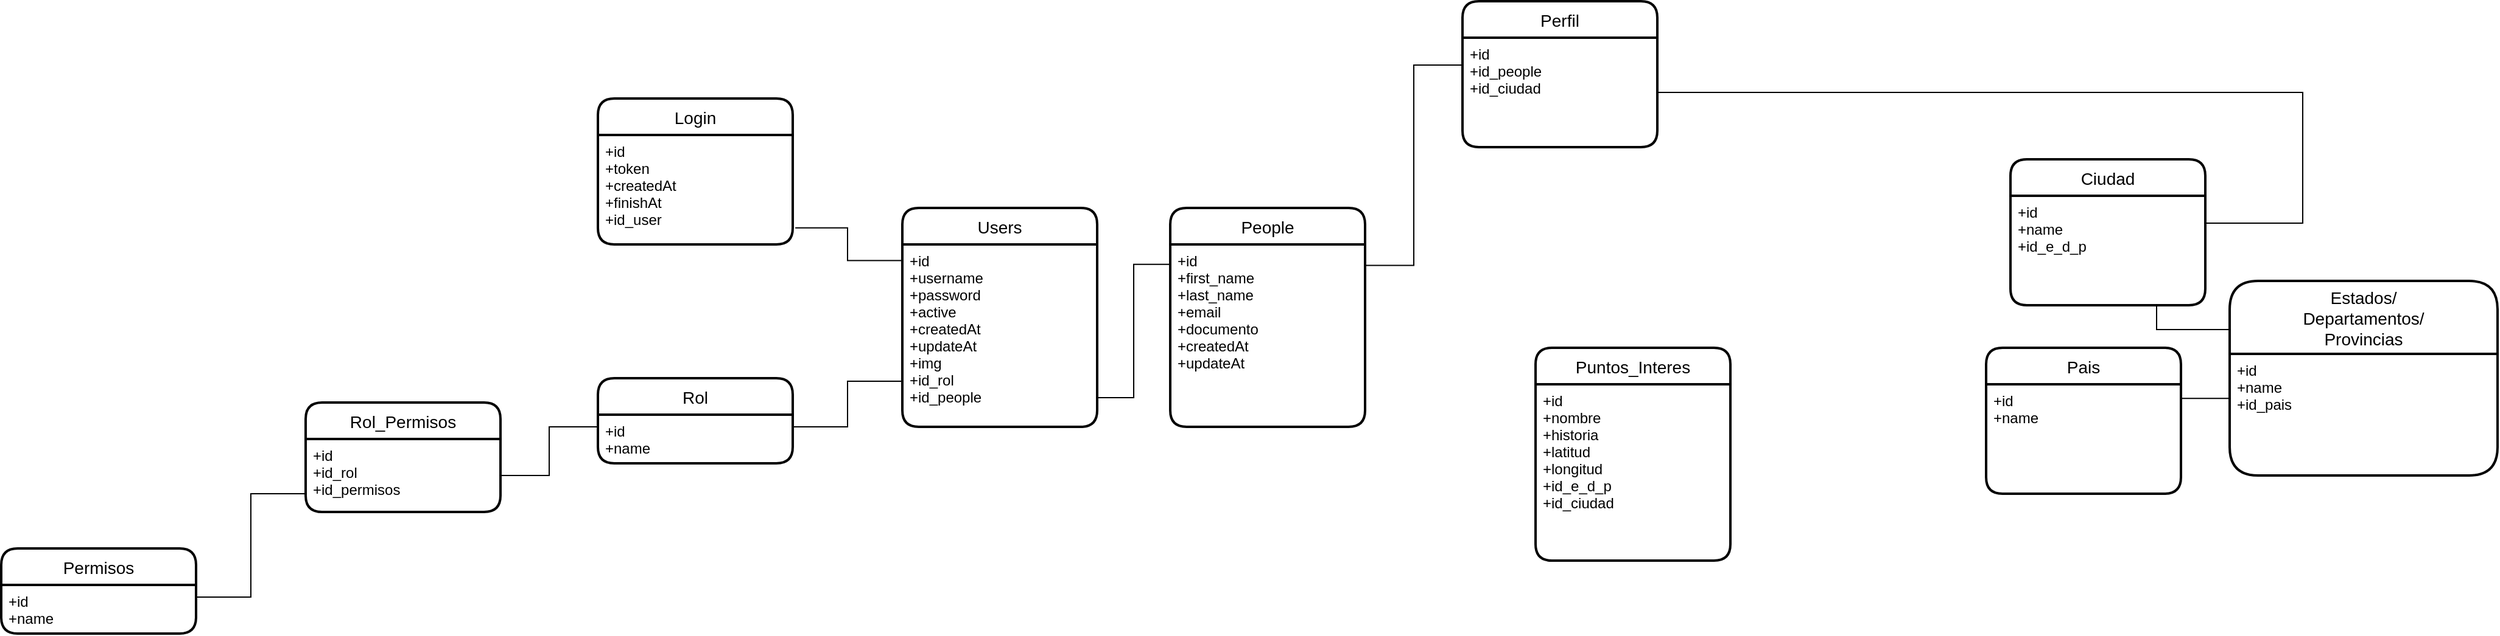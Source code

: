 <mxfile version="20.8.11" type="github">
  <diagram name="Página-1" id="czXhI2XSOKD8URqdnq5L">
    <mxGraphModel dx="2117" dy="589" grid="1" gridSize="10" guides="1" tooltips="1" connect="1" arrows="1" fold="1" page="1" pageScale="1" pageWidth="827" pageHeight="1169" math="0" shadow="0">
      <root>
        <mxCell id="0" />
        <mxCell id="1" parent="0" />
        <mxCell id="g68eZhoNwrhH9-CdULWT-1" value="Users" style="swimlane;childLayout=stackLayout;horizontal=1;startSize=30;horizontalStack=0;rounded=1;fontSize=14;fontStyle=0;strokeWidth=2;resizeParent=0;resizeLast=1;shadow=0;dashed=0;align=center;" parent="1" vertex="1">
          <mxGeometry x="180" y="190" width="160" height="180" as="geometry" />
        </mxCell>
        <mxCell id="g68eZhoNwrhH9-CdULWT-2" value="+id&#xa;+username&#xa;+password&#xa;+active&#xa;+createdAt&#xa;+updateAt&#xa;+img&#xa;+id_rol&#xa;+id_people" style="align=left;strokeColor=none;fillColor=none;spacingLeft=4;fontSize=12;verticalAlign=top;resizable=0;rotatable=0;part=1;" parent="g68eZhoNwrhH9-CdULWT-1" vertex="1">
          <mxGeometry y="30" width="160" height="150" as="geometry" />
        </mxCell>
        <mxCell id="Sc92qrHIA8ijGUT2YBj0-1" value="People" style="swimlane;childLayout=stackLayout;horizontal=1;startSize=30;horizontalStack=0;rounded=1;fontSize=14;fontStyle=0;strokeWidth=2;resizeParent=0;resizeLast=1;shadow=0;dashed=0;align=center;" parent="1" vertex="1">
          <mxGeometry x="400" y="190" width="160" height="180" as="geometry" />
        </mxCell>
        <mxCell id="Sc92qrHIA8ijGUT2YBj0-2" value="+id&#xa;+first_name&#xa;+last_name&#xa;+email&#xa;+documento&#xa;+createdAt&#xa;+updateAt&#xa;" style="align=left;strokeColor=none;fillColor=none;spacingLeft=4;fontSize=12;verticalAlign=top;resizable=0;rotatable=0;part=1;" parent="Sc92qrHIA8ijGUT2YBj0-1" vertex="1">
          <mxGeometry y="30" width="160" height="150" as="geometry" />
        </mxCell>
        <mxCell id="Sc92qrHIA8ijGUT2YBj0-3" value="Login" style="swimlane;childLayout=stackLayout;horizontal=1;startSize=30;horizontalStack=0;rounded=1;fontSize=14;fontStyle=0;strokeWidth=2;resizeParent=0;resizeLast=1;shadow=0;dashed=0;align=center;" parent="1" vertex="1">
          <mxGeometry x="-70" y="100" width="160" height="120" as="geometry" />
        </mxCell>
        <mxCell id="Sc92qrHIA8ijGUT2YBj0-4" value="+id&#xa;+token&#xa;+createdAt&#xa;+finishAt&#xa;+id_user" style="align=left;strokeColor=none;fillColor=none;spacingLeft=4;fontSize=12;verticalAlign=top;resizable=0;rotatable=0;part=1;" parent="Sc92qrHIA8ijGUT2YBj0-3" vertex="1">
          <mxGeometry y="30" width="160" height="90" as="geometry" />
        </mxCell>
        <mxCell id="Sc92qrHIA8ijGUT2YBj0-5" style="edgeStyle=orthogonalEdgeStyle;rounded=0;orthogonalLoop=1;jettySize=auto;html=1;exitX=-0.004;exitY=0.109;exitDx=0;exitDy=0;entryX=1.006;entryY=0.84;entryDx=0;entryDy=0;entryPerimeter=0;exitPerimeter=0;endArrow=none;endFill=0;" parent="1" source="Sc92qrHIA8ijGUT2YBj0-2" target="g68eZhoNwrhH9-CdULWT-2" edge="1">
          <mxGeometry relative="1" as="geometry">
            <Array as="points">
              <mxPoint x="370" y="236" />
              <mxPoint x="370" y="346" />
            </Array>
          </mxGeometry>
        </mxCell>
        <mxCell id="Sc92qrHIA8ijGUT2YBj0-6" style="edgeStyle=orthogonalEdgeStyle;rounded=0;orthogonalLoop=1;jettySize=auto;html=1;exitX=-0.002;exitY=0.088;exitDx=0;exitDy=0;exitPerimeter=0;entryX=1.013;entryY=0.849;entryDx=0;entryDy=0;entryPerimeter=0;endArrow=none;endFill=0;" parent="1" source="g68eZhoNwrhH9-CdULWT-2" target="Sc92qrHIA8ijGUT2YBj0-4" edge="1">
          <mxGeometry relative="1" as="geometry" />
        </mxCell>
        <mxCell id="Sc92qrHIA8ijGUT2YBj0-7" value="Rol" style="swimlane;childLayout=stackLayout;horizontal=1;startSize=30;horizontalStack=0;rounded=1;fontSize=14;fontStyle=0;strokeWidth=2;resizeParent=0;resizeLast=1;shadow=0;dashed=0;align=center;" parent="1" vertex="1">
          <mxGeometry x="-70" y="330" width="160" height="70" as="geometry" />
        </mxCell>
        <mxCell id="Sc92qrHIA8ijGUT2YBj0-8" value="+id&#xa;+name" style="align=left;strokeColor=none;fillColor=none;spacingLeft=4;fontSize=12;verticalAlign=top;resizable=0;rotatable=0;part=1;" parent="Sc92qrHIA8ijGUT2YBj0-7" vertex="1">
          <mxGeometry y="30" width="160" height="40" as="geometry" />
        </mxCell>
        <mxCell id="Sc92qrHIA8ijGUT2YBj0-10" style="edgeStyle=orthogonalEdgeStyle;rounded=0;orthogonalLoop=1;jettySize=auto;html=1;exitX=0;exitY=0.75;exitDx=0;exitDy=0;entryX=1;entryY=0.25;entryDx=0;entryDy=0;endArrow=none;endFill=0;" parent="1" source="g68eZhoNwrhH9-CdULWT-2" target="Sc92qrHIA8ijGUT2YBj0-8" edge="1">
          <mxGeometry relative="1" as="geometry" />
        </mxCell>
        <mxCell id="Sc92qrHIA8ijGUT2YBj0-11" value="Rol_Permisos" style="swimlane;childLayout=stackLayout;horizontal=1;startSize=30;horizontalStack=0;rounded=1;fontSize=14;fontStyle=0;strokeWidth=2;resizeParent=0;resizeLast=1;shadow=0;dashed=0;align=center;" parent="1" vertex="1">
          <mxGeometry x="-310" y="350" width="160" height="90" as="geometry" />
        </mxCell>
        <mxCell id="Sc92qrHIA8ijGUT2YBj0-12" value="+id&#xa;+id_rol&#xa;+id_permisos" style="align=left;strokeColor=none;fillColor=none;spacingLeft=4;fontSize=12;verticalAlign=top;resizable=0;rotatable=0;part=1;" parent="Sc92qrHIA8ijGUT2YBj0-11" vertex="1">
          <mxGeometry y="30" width="160" height="60" as="geometry" />
        </mxCell>
        <mxCell id="Sc92qrHIA8ijGUT2YBj0-13" style="edgeStyle=orthogonalEdgeStyle;rounded=0;orthogonalLoop=1;jettySize=auto;html=1;exitX=0;exitY=0.25;exitDx=0;exitDy=0;entryX=1;entryY=0.5;entryDx=0;entryDy=0;endArrow=none;endFill=0;" parent="1" source="Sc92qrHIA8ijGUT2YBj0-8" target="Sc92qrHIA8ijGUT2YBj0-12" edge="1">
          <mxGeometry relative="1" as="geometry" />
        </mxCell>
        <mxCell id="Sc92qrHIA8ijGUT2YBj0-14" value="Permisos" style="swimlane;childLayout=stackLayout;horizontal=1;startSize=30;horizontalStack=0;rounded=1;fontSize=14;fontStyle=0;strokeWidth=2;resizeParent=0;resizeLast=1;shadow=0;dashed=0;align=center;" parent="1" vertex="1">
          <mxGeometry x="-560" y="470" width="160" height="70" as="geometry" />
        </mxCell>
        <mxCell id="Sc92qrHIA8ijGUT2YBj0-15" value="+id&#xa;+name&#xa;" style="align=left;strokeColor=none;fillColor=none;spacingLeft=4;fontSize=12;verticalAlign=top;resizable=0;rotatable=0;part=1;" parent="Sc92qrHIA8ijGUT2YBj0-14" vertex="1">
          <mxGeometry y="30" width="160" height="40" as="geometry" />
        </mxCell>
        <mxCell id="Sc92qrHIA8ijGUT2YBj0-18" style="edgeStyle=orthogonalEdgeStyle;rounded=0;orthogonalLoop=1;jettySize=auto;html=1;exitX=1;exitY=0.25;exitDx=0;exitDy=0;entryX=0;entryY=0.75;entryDx=0;entryDy=0;endArrow=none;endFill=0;" parent="1" source="Sc92qrHIA8ijGUT2YBj0-15" target="Sc92qrHIA8ijGUT2YBj0-12" edge="1">
          <mxGeometry relative="1" as="geometry" />
        </mxCell>
        <mxCell id="Sc92qrHIA8ijGUT2YBj0-19" value="Perfil" style="swimlane;childLayout=stackLayout;horizontal=1;startSize=30;horizontalStack=0;rounded=1;fontSize=14;fontStyle=0;strokeWidth=2;resizeParent=0;resizeLast=1;shadow=0;dashed=0;align=center;" parent="1" vertex="1">
          <mxGeometry x="640" y="20" width="160" height="120" as="geometry" />
        </mxCell>
        <mxCell id="Sc92qrHIA8ijGUT2YBj0-20" value="+id&#xa;+id_people&#xa;+id_ciudad" style="align=left;strokeColor=none;fillColor=none;spacingLeft=4;fontSize=12;verticalAlign=top;resizable=0;rotatable=0;part=1;" parent="Sc92qrHIA8ijGUT2YBj0-19" vertex="1">
          <mxGeometry y="30" width="160" height="90" as="geometry" />
        </mxCell>
        <mxCell id="Sc92qrHIA8ijGUT2YBj0-21" value="Pais" style="swimlane;childLayout=stackLayout;horizontal=1;startSize=30;horizontalStack=0;rounded=1;fontSize=14;fontStyle=0;strokeWidth=2;resizeParent=0;resizeLast=1;shadow=0;dashed=0;align=center;" parent="1" vertex="1">
          <mxGeometry x="1070" y="305" width="160" height="120" as="geometry" />
        </mxCell>
        <mxCell id="Sc92qrHIA8ijGUT2YBj0-22" value="+id&#xa;+name" style="align=left;strokeColor=none;fillColor=none;spacingLeft=4;fontSize=12;verticalAlign=top;resizable=0;rotatable=0;part=1;" parent="Sc92qrHIA8ijGUT2YBj0-21" vertex="1">
          <mxGeometry y="30" width="160" height="90" as="geometry" />
        </mxCell>
        <mxCell id="Sc92qrHIA8ijGUT2YBj0-23" value="Estados/&#xa;Departamentos/&#xa;Provincias" style="swimlane;childLayout=stackLayout;horizontal=1;startSize=60;horizontalStack=0;rounded=1;fontSize=14;fontStyle=0;strokeWidth=2;resizeParent=0;resizeLast=1;shadow=0;dashed=0;align=center;arcSize=13;" parent="1" vertex="1">
          <mxGeometry x="1270" y="250" width="220" height="160" as="geometry" />
        </mxCell>
        <mxCell id="Sc92qrHIA8ijGUT2YBj0-24" value="+id&#xa;+name&#xa;+id_pais" style="align=left;strokeColor=none;fillColor=none;spacingLeft=4;fontSize=12;verticalAlign=top;resizable=0;rotatable=0;part=1;" parent="Sc92qrHIA8ijGUT2YBj0-23" vertex="1">
          <mxGeometry y="60" width="220" height="100" as="geometry" />
        </mxCell>
        <mxCell id="Sc92qrHIA8ijGUT2YBj0-25" value="Ciudad" style="swimlane;childLayout=stackLayout;horizontal=1;startSize=30;horizontalStack=0;rounded=1;fontSize=14;fontStyle=0;strokeWidth=2;resizeParent=0;resizeLast=1;shadow=0;dashed=0;align=center;" parent="1" vertex="1">
          <mxGeometry x="1090" y="150" width="160" height="120" as="geometry" />
        </mxCell>
        <mxCell id="Sc92qrHIA8ijGUT2YBj0-26" value="+id&#xa;+name&#xa;+id_e_d_p" style="align=left;strokeColor=none;fillColor=none;spacingLeft=4;fontSize=12;verticalAlign=top;resizable=0;rotatable=0;part=1;" parent="Sc92qrHIA8ijGUT2YBj0-25" vertex="1">
          <mxGeometry y="30" width="160" height="90" as="geometry" />
        </mxCell>
        <mxCell id="Sc92qrHIA8ijGUT2YBj0-27" style="edgeStyle=orthogonalEdgeStyle;rounded=0;orthogonalLoop=1;jettySize=auto;html=1;exitX=-0.002;exitY=0.404;exitDx=0;exitDy=0;entryX=1.005;entryY=0.129;entryDx=0;entryDy=0;entryPerimeter=0;exitPerimeter=0;endArrow=none;endFill=0;" parent="1" source="Sc92qrHIA8ijGUT2YBj0-24" target="Sc92qrHIA8ijGUT2YBj0-22" edge="1">
          <mxGeometry relative="1" as="geometry">
            <Array as="points">
              <mxPoint x="1270" y="347" />
            </Array>
          </mxGeometry>
        </mxCell>
        <mxCell id="Sc92qrHIA8ijGUT2YBj0-28" style="edgeStyle=orthogonalEdgeStyle;rounded=0;orthogonalLoop=1;jettySize=auto;html=1;exitX=0.75;exitY=1;exitDx=0;exitDy=0;entryX=0;entryY=0.25;entryDx=0;entryDy=0;endArrow=none;endFill=0;" parent="1" source="Sc92qrHIA8ijGUT2YBj0-26" target="Sc92qrHIA8ijGUT2YBj0-23" edge="1">
          <mxGeometry relative="1" as="geometry" />
        </mxCell>
        <mxCell id="Sc92qrHIA8ijGUT2YBj0-29" style="edgeStyle=orthogonalEdgeStyle;rounded=0;orthogonalLoop=1;jettySize=auto;html=1;exitX=0;exitY=0.25;exitDx=0;exitDy=0;entryX=1.002;entryY=0.115;entryDx=0;entryDy=0;entryPerimeter=0;endArrow=none;endFill=0;" parent="1" source="Sc92qrHIA8ijGUT2YBj0-20" target="Sc92qrHIA8ijGUT2YBj0-2" edge="1">
          <mxGeometry relative="1" as="geometry" />
        </mxCell>
        <mxCell id="Sc92qrHIA8ijGUT2YBj0-30" style="edgeStyle=orthogonalEdgeStyle;rounded=0;orthogonalLoop=1;jettySize=auto;html=1;exitX=1;exitY=0.25;exitDx=0;exitDy=0;entryX=1;entryY=0.5;entryDx=0;entryDy=0;startArrow=none;startFill=0;endArrow=none;endFill=0;" parent="1" source="Sc92qrHIA8ijGUT2YBj0-26" target="Sc92qrHIA8ijGUT2YBj0-20" edge="1">
          <mxGeometry relative="1" as="geometry">
            <Array as="points">
              <mxPoint x="1330" y="203" />
              <mxPoint x="1330" y="95" />
            </Array>
          </mxGeometry>
        </mxCell>
        <mxCell id="F3kB7TNnCrRBKWkXqFEU-1" value="Puntos_Interes" style="swimlane;childLayout=stackLayout;horizontal=1;startSize=30;horizontalStack=0;rounded=1;fontSize=14;fontStyle=0;strokeWidth=2;resizeParent=0;resizeLast=1;shadow=0;dashed=0;align=center;" vertex="1" parent="1">
          <mxGeometry x="700" y="305" width="160" height="175" as="geometry" />
        </mxCell>
        <mxCell id="F3kB7TNnCrRBKWkXqFEU-2" value="+id&#xa;+nombre&#xa;+historia&#xa;+latitud&#xa;+longitud&#xa;+id_e_d_p&#xa;+id_ciudad&#xa;" style="align=left;strokeColor=none;fillColor=none;spacingLeft=4;fontSize=12;verticalAlign=top;resizable=0;rotatable=0;part=1;" vertex="1" parent="F3kB7TNnCrRBKWkXqFEU-1">
          <mxGeometry y="30" width="160" height="145" as="geometry" />
        </mxCell>
      </root>
    </mxGraphModel>
  </diagram>
</mxfile>
